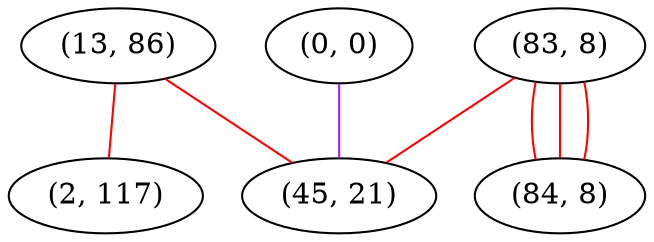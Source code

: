 graph "" {
"(13, 86)";
"(83, 8)";
"(0, 0)";
"(2, 117)";
"(84, 8)";
"(45, 21)";
"(13, 86)" -- "(2, 117)"  [color=red, key=0, weight=1];
"(13, 86)" -- "(45, 21)"  [color=red, key=0, weight=1];
"(83, 8)" -- "(45, 21)"  [color=red, key=0, weight=1];
"(83, 8)" -- "(84, 8)"  [color=red, key=0, weight=1];
"(83, 8)" -- "(84, 8)"  [color=red, key=1, weight=1];
"(83, 8)" -- "(84, 8)"  [color=red, key=2, weight=1];
"(0, 0)" -- "(45, 21)"  [color=purple, key=0, weight=4];
}
